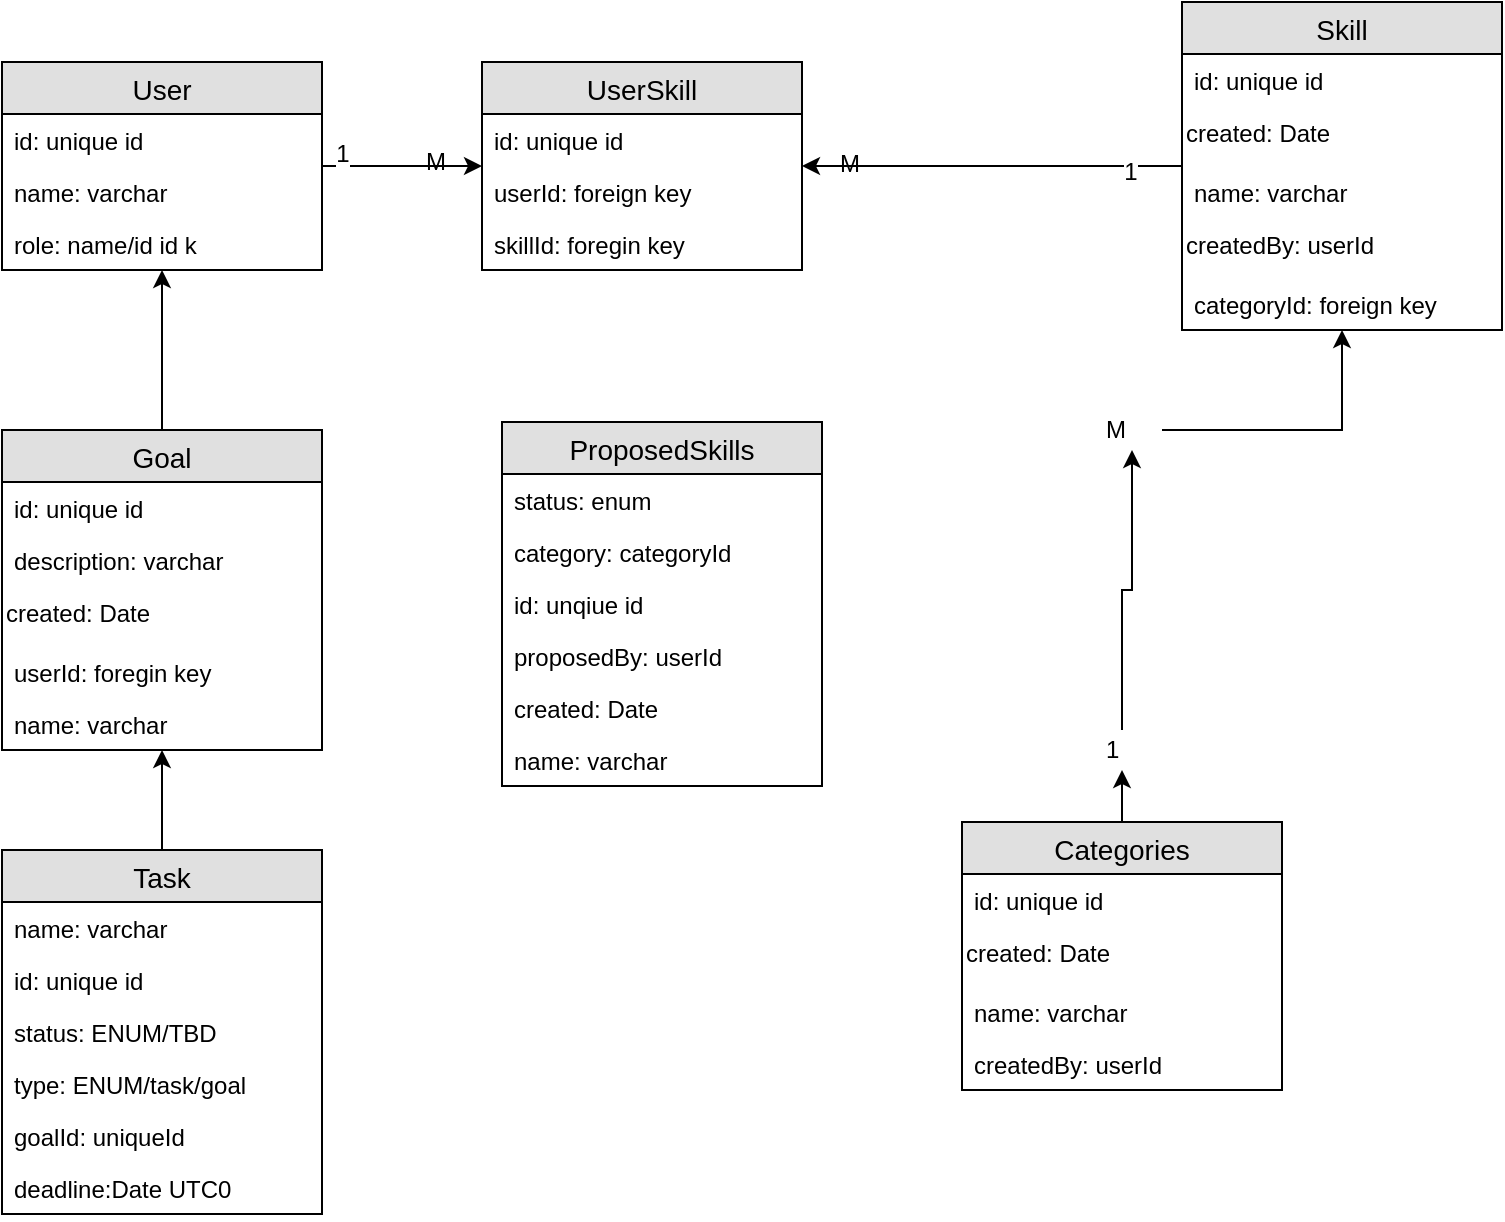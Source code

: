 <mxfile version="12.1.7" type="device" pages="1"><diagram id="V9-9itmAw83TLOOwSW0P" name="Page-1"><mxGraphModel dx="1648" dy="749" grid="1" gridSize="10" guides="1" tooltips="1" connect="1" arrows="1" fold="1" page="1" pageScale="1" pageWidth="850" pageHeight="1100" math="0" shadow="0"><root><mxCell id="0"/><mxCell id="1" parent="0"/><mxCell id="iI9QYrT12iI4ht8tvNNz-14" value="" style="edgeStyle=orthogonalEdgeStyle;rounded=0;orthogonalLoop=1;jettySize=auto;html=1;" edge="1" parent="1" source="iI9QYrT12iI4ht8tvNNz-6" target="iI9QYrT12iI4ht8tvNNz-10"><mxGeometry relative="1" as="geometry"><Array as="points"><mxPoint x="240" y="82"/><mxPoint x="240" y="82"/></Array></mxGeometry></mxCell><mxCell id="iI9QYrT12iI4ht8tvNNz-27" value="1" style="text;html=1;resizable=0;points=[];align=center;verticalAlign=middle;labelBackgroundColor=#ffffff;" vertex="1" connectable="0" parent="iI9QYrT12iI4ht8tvNNz-14"><mxGeometry x="-0.5" y="12" relative="1" as="geometry"><mxPoint x="-10" y="6" as="offset"/></mxGeometry></mxCell><mxCell id="iI9QYrT12iI4ht8tvNNz-41" value="" style="edgeStyle=orthogonalEdgeStyle;rounded=0;orthogonalLoop=1;jettySize=auto;html=1;startArrow=classic;startFill=1;endArrow=none;endFill=0;" edge="1" parent="1" source="iI9QYrT12iI4ht8tvNNz-6" target="iI9QYrT12iI4ht8tvNNz-37"><mxGeometry relative="1" as="geometry"/></mxCell><mxCell id="iI9QYrT12iI4ht8tvNNz-6" value="User" style="swimlane;fontStyle=0;childLayout=stackLayout;horizontal=1;startSize=26;fillColor=#e0e0e0;horizontalStack=0;resizeParent=1;resizeParentMax=0;resizeLast=0;collapsible=1;marginBottom=0;swimlaneFillColor=#ffffff;align=center;fontSize=14;" vertex="1" parent="1"><mxGeometry x="60" y="30" width="160" height="104" as="geometry"/></mxCell><mxCell id="iI9QYrT12iI4ht8tvNNz-7" value="id: unique id" style="text;strokeColor=none;fillColor=none;spacingLeft=4;spacingRight=4;overflow=hidden;rotatable=0;points=[[0,0.5],[1,0.5]];portConstraint=eastwest;fontSize=12;" vertex="1" parent="iI9QYrT12iI4ht8tvNNz-6"><mxGeometry y="26" width="160" height="26" as="geometry"/></mxCell><mxCell id="iI9QYrT12iI4ht8tvNNz-8" value="name: varchar" style="text;strokeColor=none;fillColor=none;spacingLeft=4;spacingRight=4;overflow=hidden;rotatable=0;points=[[0,0.5],[1,0.5]];portConstraint=eastwest;fontSize=12;" vertex="1" parent="iI9QYrT12iI4ht8tvNNz-6"><mxGeometry y="52" width="160" height="26" as="geometry"/></mxCell><mxCell id="iI9QYrT12iI4ht8tvNNz-9" value="role: name/id id k" style="text;strokeColor=none;fillColor=none;spacingLeft=4;spacingRight=4;overflow=hidden;rotatable=0;points=[[0,0.5],[1,0.5]];portConstraint=eastwest;fontSize=12;" vertex="1" parent="iI9QYrT12iI4ht8tvNNz-6"><mxGeometry y="78" width="160" height="26" as="geometry"/></mxCell><mxCell id="iI9QYrT12iI4ht8tvNNz-48" value="" style="edgeStyle=orthogonalEdgeStyle;rounded=0;orthogonalLoop=1;jettySize=auto;html=1;startArrow=classic;startFill=1;endArrow=none;endFill=0;" edge="1" parent="1" source="iI9QYrT12iI4ht8tvNNz-37" target="iI9QYrT12iI4ht8tvNNz-43"><mxGeometry relative="1" as="geometry"/></mxCell><mxCell id="iI9QYrT12iI4ht8tvNNz-37" value="Goal" style="swimlane;fontStyle=0;childLayout=stackLayout;horizontal=1;startSize=26;fillColor=#e0e0e0;horizontalStack=0;resizeParent=1;resizeParentMax=0;resizeLast=0;collapsible=1;marginBottom=0;swimlaneFillColor=#ffffff;align=center;fontSize=14;" vertex="1" parent="1"><mxGeometry x="60" y="214" width="160" height="160" as="geometry"/></mxCell><mxCell id="iI9QYrT12iI4ht8tvNNz-38" value="id: unique id" style="text;strokeColor=none;fillColor=none;spacingLeft=4;spacingRight=4;overflow=hidden;rotatable=0;points=[[0,0.5],[1,0.5]];portConstraint=eastwest;fontSize=12;" vertex="1" parent="iI9QYrT12iI4ht8tvNNz-37"><mxGeometry y="26" width="160" height="26" as="geometry"/></mxCell><mxCell id="iI9QYrT12iI4ht8tvNNz-40" value="description: varchar" style="text;strokeColor=none;fillColor=none;spacingLeft=4;spacingRight=4;overflow=hidden;rotatable=0;points=[[0,0.5],[1,0.5]];portConstraint=eastwest;fontSize=12;" vertex="1" parent="iI9QYrT12iI4ht8tvNNz-37"><mxGeometry y="52" width="160" height="26" as="geometry"/></mxCell><mxCell id="iI9QYrT12iI4ht8tvNNz-56" value="created: Date" style="text;html=1;" vertex="1" parent="iI9QYrT12iI4ht8tvNNz-37"><mxGeometry y="78" width="160" height="30" as="geometry"/></mxCell><mxCell id="iI9QYrT12iI4ht8tvNNz-42" value="userId: foregin key" style="text;strokeColor=none;fillColor=none;spacingLeft=4;spacingRight=4;overflow=hidden;rotatable=0;points=[[0,0.5],[1,0.5]];portConstraint=eastwest;fontSize=12;" vertex="1" parent="iI9QYrT12iI4ht8tvNNz-37"><mxGeometry y="108" width="160" height="26" as="geometry"/></mxCell><mxCell id="iI9QYrT12iI4ht8tvNNz-39" value="name: varchar" style="text;strokeColor=none;fillColor=none;spacingLeft=4;spacingRight=4;overflow=hidden;rotatable=0;points=[[0,0.5],[1,0.5]];portConstraint=eastwest;fontSize=12;" vertex="1" parent="iI9QYrT12iI4ht8tvNNz-37"><mxGeometry y="134" width="160" height="26" as="geometry"/></mxCell><mxCell id="iI9QYrT12iI4ht8tvNNz-43" value="Task" style="swimlane;fontStyle=0;childLayout=stackLayout;horizontal=1;startSize=26;fillColor=#e0e0e0;horizontalStack=0;resizeParent=1;resizeParentMax=0;resizeLast=0;collapsible=1;marginBottom=0;swimlaneFillColor=#ffffff;align=center;fontSize=14;" vertex="1" parent="1"><mxGeometry x="60" y="424" width="160" height="182" as="geometry"/></mxCell><mxCell id="iI9QYrT12iI4ht8tvNNz-49" value="name: varchar" style="text;strokeColor=none;fillColor=none;spacingLeft=4;spacingRight=4;overflow=hidden;rotatable=0;points=[[0,0.5],[1,0.5]];portConstraint=eastwest;fontSize=12;" vertex="1" parent="iI9QYrT12iI4ht8tvNNz-43"><mxGeometry y="26" width="160" height="26" as="geometry"/></mxCell><mxCell id="iI9QYrT12iI4ht8tvNNz-44" value="id: unique id" style="text;strokeColor=none;fillColor=none;spacingLeft=4;spacingRight=4;overflow=hidden;rotatable=0;points=[[0,0.5],[1,0.5]];portConstraint=eastwest;fontSize=12;" vertex="1" parent="iI9QYrT12iI4ht8tvNNz-43"><mxGeometry y="52" width="160" height="26" as="geometry"/></mxCell><mxCell id="iI9QYrT12iI4ht8tvNNz-50" value="status: ENUM/TBD" style="text;strokeColor=none;fillColor=none;spacingLeft=4;spacingRight=4;overflow=hidden;rotatable=0;points=[[0,0.5],[1,0.5]];portConstraint=eastwest;fontSize=12;" vertex="1" parent="iI9QYrT12iI4ht8tvNNz-43"><mxGeometry y="78" width="160" height="26" as="geometry"/></mxCell><mxCell id="iI9QYrT12iI4ht8tvNNz-45" value="type: ENUM/task/goal" style="text;strokeColor=none;fillColor=none;spacingLeft=4;spacingRight=4;overflow=hidden;rotatable=0;points=[[0,0.5],[1,0.5]];portConstraint=eastwest;fontSize=12;" vertex="1" parent="iI9QYrT12iI4ht8tvNNz-43"><mxGeometry y="104" width="160" height="26" as="geometry"/></mxCell><mxCell id="iI9QYrT12iI4ht8tvNNz-46" value="goalId: uniqueId" style="text;strokeColor=none;fillColor=none;spacingLeft=4;spacingRight=4;overflow=hidden;rotatable=0;points=[[0,0.5],[1,0.5]];portConstraint=eastwest;fontSize=12;" vertex="1" parent="iI9QYrT12iI4ht8tvNNz-43"><mxGeometry y="130" width="160" height="26" as="geometry"/></mxCell><mxCell id="iI9QYrT12iI4ht8tvNNz-47" value="deadline:Date UTC0" style="text;strokeColor=none;fillColor=none;spacingLeft=4;spacingRight=4;overflow=hidden;rotatable=0;points=[[0,0.5],[1,0.5]];portConstraint=eastwest;fontSize=12;" vertex="1" parent="iI9QYrT12iI4ht8tvNNz-43"><mxGeometry y="156" width="160" height="26" as="geometry"/></mxCell><mxCell id="iI9QYrT12iI4ht8tvNNz-25" value="" style="edgeStyle=orthogonalEdgeStyle;rounded=0;orthogonalLoop=1;jettySize=auto;html=1;endArrow=none;endFill=0;startArrow=classic;startFill=1;" edge="1" parent="1" source="iI9QYrT12iI4ht8tvNNz-10" target="iI9QYrT12iI4ht8tvNNz-21"><mxGeometry relative="1" as="geometry"/></mxCell><mxCell id="iI9QYrT12iI4ht8tvNNz-29" value="1" style="text;html=1;resizable=0;points=[];align=center;verticalAlign=middle;labelBackgroundColor=#ffffff;" vertex="1" connectable="0" parent="iI9QYrT12iI4ht8tvNNz-25"><mxGeometry x="0.725" y="-3" relative="1" as="geometry"><mxPoint as="offset"/></mxGeometry></mxCell><mxCell id="iI9QYrT12iI4ht8tvNNz-10" value="UserSkill" style="swimlane;fontStyle=0;childLayout=stackLayout;horizontal=1;startSize=26;fillColor=#e0e0e0;horizontalStack=0;resizeParent=1;resizeParentMax=0;resizeLast=0;collapsible=1;marginBottom=0;swimlaneFillColor=#ffffff;align=center;fontSize=14;" vertex="1" parent="1"><mxGeometry x="300" y="30" width="160" height="104" as="geometry"/></mxCell><mxCell id="iI9QYrT12iI4ht8tvNNz-11" value="id: unique id" style="text;strokeColor=none;fillColor=none;spacingLeft=4;spacingRight=4;overflow=hidden;rotatable=0;points=[[0,0.5],[1,0.5]];portConstraint=eastwest;fontSize=12;" vertex="1" parent="iI9QYrT12iI4ht8tvNNz-10"><mxGeometry y="26" width="160" height="26" as="geometry"/></mxCell><mxCell id="iI9QYrT12iI4ht8tvNNz-12" value="userId: foreign key" style="text;strokeColor=none;fillColor=none;spacingLeft=4;spacingRight=4;overflow=hidden;rotatable=0;points=[[0,0.5],[1,0.5]];portConstraint=eastwest;fontSize=12;" vertex="1" parent="iI9QYrT12iI4ht8tvNNz-10"><mxGeometry y="52" width="160" height="26" as="geometry"/></mxCell><mxCell id="iI9QYrT12iI4ht8tvNNz-13" value="skillId: foregin key" style="text;strokeColor=none;fillColor=none;spacingLeft=4;spacingRight=4;overflow=hidden;rotatable=0;points=[[0,0.5],[1,0.5]];portConstraint=eastwest;fontSize=12;" vertex="1" parent="iI9QYrT12iI4ht8tvNNz-10"><mxGeometry y="78" width="160" height="26" as="geometry"/></mxCell><mxCell id="iI9QYrT12iI4ht8tvNNz-34" value="" style="edgeStyle=orthogonalEdgeStyle;rounded=0;orthogonalLoop=1;jettySize=auto;html=1;startArrow=classic;startFill=1;endArrow=none;endFill=0;" edge="1" parent="1" source="iI9QYrT12iI4ht8tvNNz-36" target="iI9QYrT12iI4ht8tvNNz-30"><mxGeometry relative="1" as="geometry"/></mxCell><mxCell id="iI9QYrT12iI4ht8tvNNz-21" value="Skill" style="swimlane;fontStyle=0;childLayout=stackLayout;horizontal=1;startSize=26;fillColor=#e0e0e0;horizontalStack=0;resizeParent=1;resizeParentMax=0;resizeLast=0;collapsible=1;marginBottom=0;swimlaneFillColor=#ffffff;align=center;fontSize=14;" vertex="1" parent="1"><mxGeometry x="650" width="160" height="164" as="geometry"/></mxCell><mxCell id="iI9QYrT12iI4ht8tvNNz-22" value="id: unique id" style="text;strokeColor=none;fillColor=none;spacingLeft=4;spacingRight=4;overflow=hidden;rotatable=0;points=[[0,0.5],[1,0.5]];portConstraint=eastwest;fontSize=12;" vertex="1" parent="iI9QYrT12iI4ht8tvNNz-21"><mxGeometry y="26" width="160" height="26" as="geometry"/></mxCell><mxCell id="iI9QYrT12iI4ht8tvNNz-55" value="created: Date" style="text;html=1;" vertex="1" parent="iI9QYrT12iI4ht8tvNNz-21"><mxGeometry y="52" width="160" height="30" as="geometry"/></mxCell><mxCell id="iI9QYrT12iI4ht8tvNNz-23" value="name: varchar" style="text;strokeColor=none;fillColor=none;spacingLeft=4;spacingRight=4;overflow=hidden;rotatable=0;points=[[0,0.5],[1,0.5]];portConstraint=eastwest;fontSize=12;" vertex="1" parent="iI9QYrT12iI4ht8tvNNz-21"><mxGeometry y="82" width="160" height="26" as="geometry"/></mxCell><mxCell id="iI9QYrT12iI4ht8tvNNz-52" value="createdBy: userId" style="text;html=1;" vertex="1" parent="iI9QYrT12iI4ht8tvNNz-21"><mxGeometry y="108" width="160" height="30" as="geometry"/></mxCell><mxCell id="iI9QYrT12iI4ht8tvNNz-24" value="categoryId: foreign key" style="text;strokeColor=none;fillColor=none;spacingLeft=4;spacingRight=4;overflow=hidden;rotatable=0;points=[[0,0.5],[1,0.5]];portConstraint=eastwest;fontSize=12;" vertex="1" parent="iI9QYrT12iI4ht8tvNNz-21"><mxGeometry y="138" width="160" height="26" as="geometry"/></mxCell><mxCell id="iI9QYrT12iI4ht8tvNNz-30" value="Categories" style="swimlane;fontStyle=0;childLayout=stackLayout;horizontal=1;startSize=26;fillColor=#e0e0e0;horizontalStack=0;resizeParent=1;resizeParentMax=0;resizeLast=0;collapsible=1;marginBottom=0;swimlaneFillColor=#ffffff;align=center;fontSize=14;" vertex="1" parent="1"><mxGeometry x="540" y="410" width="160" height="134" as="geometry"/></mxCell><mxCell id="iI9QYrT12iI4ht8tvNNz-31" value="id: unique id" style="text;strokeColor=none;fillColor=none;spacingLeft=4;spacingRight=4;overflow=hidden;rotatable=0;points=[[0,0.5],[1,0.5]];portConstraint=eastwest;fontSize=12;" vertex="1" parent="iI9QYrT12iI4ht8tvNNz-30"><mxGeometry y="26" width="160" height="26" as="geometry"/></mxCell><mxCell id="iI9QYrT12iI4ht8tvNNz-54" value="created: Date" style="text;html=1;" vertex="1" parent="iI9QYrT12iI4ht8tvNNz-30"><mxGeometry y="52" width="160" height="30" as="geometry"/></mxCell><mxCell id="iI9QYrT12iI4ht8tvNNz-51" value="name: varchar" style="text;strokeColor=none;fillColor=none;spacingLeft=4;spacingRight=4;overflow=hidden;rotatable=0;points=[[0,0.5],[1,0.5]];portConstraint=eastwest;fontSize=12;" vertex="1" parent="iI9QYrT12iI4ht8tvNNz-30"><mxGeometry y="82" width="160" height="26" as="geometry"/></mxCell><mxCell id="iI9QYrT12iI4ht8tvNNz-32" value="createdBy: userId" style="text;strokeColor=none;fillColor=none;spacingLeft=4;spacingRight=4;overflow=hidden;rotatable=0;points=[[0,0.5],[1,0.5]];portConstraint=eastwest;fontSize=12;" vertex="1" parent="iI9QYrT12iI4ht8tvNNz-30"><mxGeometry y="108" width="160" height="26" as="geometry"/></mxCell><mxCell id="iI9QYrT12iI4ht8tvNNz-26" value="M" style="text;html=1;resizable=0;points=[];autosize=1;align=left;verticalAlign=top;spacingTop=-4;" vertex="1" parent="1"><mxGeometry x="270" y="70" width="30" height="20" as="geometry"/></mxCell><mxCell id="iI9QYrT12iI4ht8tvNNz-28" value="M" style="text;html=1;resizable=0;points=[];autosize=1;align=left;verticalAlign=top;spacingTop=-4;" vertex="1" parent="1"><mxGeometry x="477" y="71" width="30" height="20" as="geometry"/></mxCell><mxCell id="iI9QYrT12iI4ht8tvNNz-36" value="1" style="text;html=1;resizable=0;points=[];autosize=1;align=left;verticalAlign=top;spacingTop=-4;" vertex="1" parent="1"><mxGeometry x="610" y="364" width="20" height="20" as="geometry"/></mxCell><mxCell id="iI9QYrT12iI4ht8tvNNz-58" value="" style="edgeStyle=orthogonalEdgeStyle;rounded=0;orthogonalLoop=1;jettySize=auto;html=1;startArrow=classic;startFill=1;endArrow=none;endFill=0;" edge="1" parent="1" source="iI9QYrT12iI4ht8tvNNz-35" target="iI9QYrT12iI4ht8tvNNz-36"><mxGeometry relative="1" as="geometry"><mxPoint x="730" y="164" as="sourcePoint"/><mxPoint x="620" y="410" as="targetPoint"/></mxGeometry></mxCell><mxCell id="iI9QYrT12iI4ht8tvNNz-35" value="M" style="text;html=1;resizable=0;points=[];autosize=1;align=left;verticalAlign=top;spacingTop=-4;" vertex="1" parent="1"><mxGeometry x="610" y="204" width="30" height="20" as="geometry"/></mxCell><mxCell id="iI9QYrT12iI4ht8tvNNz-59" value="" style="edgeStyle=orthogonalEdgeStyle;rounded=0;orthogonalLoop=1;jettySize=auto;html=1;startArrow=classic;startFill=1;endArrow=none;endFill=0;" edge="1" parent="1" source="iI9QYrT12iI4ht8tvNNz-21" target="iI9QYrT12iI4ht8tvNNz-35"><mxGeometry relative="1" as="geometry"><mxPoint x="650" y="82" as="sourcePoint"/><mxPoint x="620" y="364" as="targetPoint"/><Array as="points"><mxPoint x="730" y="214"/></Array></mxGeometry></mxCell><mxCell id="iI9QYrT12iI4ht8tvNNz-60" value="ProposedSkills" style="swimlane;fontStyle=0;childLayout=stackLayout;horizontal=1;startSize=26;fillColor=#e0e0e0;horizontalStack=0;resizeParent=1;resizeParentMax=0;resizeLast=0;collapsible=1;marginBottom=0;swimlaneFillColor=#ffffff;align=center;fontSize=14;" vertex="1" parent="1"><mxGeometry x="310" y="210" width="160" height="182" as="geometry"/></mxCell><mxCell id="iI9QYrT12iI4ht8tvNNz-66" value="status: enum" style="text;strokeColor=none;fillColor=none;spacingLeft=4;spacingRight=4;overflow=hidden;rotatable=0;points=[[0,0.5],[1,0.5]];portConstraint=eastwest;fontSize=12;" vertex="1" parent="iI9QYrT12iI4ht8tvNNz-60"><mxGeometry y="26" width="160" height="26" as="geometry"/></mxCell><mxCell id="iI9QYrT12iI4ht8tvNNz-65" value="category: categoryId" style="text;strokeColor=none;fillColor=none;spacingLeft=4;spacingRight=4;overflow=hidden;rotatable=0;points=[[0,0.5],[1,0.5]];portConstraint=eastwest;fontSize=12;" vertex="1" parent="iI9QYrT12iI4ht8tvNNz-60"><mxGeometry y="52" width="160" height="26" as="geometry"/></mxCell><mxCell id="iI9QYrT12iI4ht8tvNNz-61" value="id: unqiue id" style="text;strokeColor=none;fillColor=none;spacingLeft=4;spacingRight=4;overflow=hidden;rotatable=0;points=[[0,0.5],[1,0.5]];portConstraint=eastwest;fontSize=12;" vertex="1" parent="iI9QYrT12iI4ht8tvNNz-60"><mxGeometry y="78" width="160" height="26" as="geometry"/></mxCell><mxCell id="iI9QYrT12iI4ht8tvNNz-64" value="proposedBy: userId" style="text;strokeColor=none;fillColor=none;spacingLeft=4;spacingRight=4;overflow=hidden;rotatable=0;points=[[0,0.5],[1,0.5]];portConstraint=eastwest;fontSize=12;" vertex="1" parent="iI9QYrT12iI4ht8tvNNz-60"><mxGeometry y="104" width="160" height="26" as="geometry"/></mxCell><mxCell id="iI9QYrT12iI4ht8tvNNz-62" value="created: Date" style="text;strokeColor=none;fillColor=none;spacingLeft=4;spacingRight=4;overflow=hidden;rotatable=0;points=[[0,0.5],[1,0.5]];portConstraint=eastwest;fontSize=12;" vertex="1" parent="iI9QYrT12iI4ht8tvNNz-60"><mxGeometry y="130" width="160" height="26" as="geometry"/></mxCell><mxCell id="iI9QYrT12iI4ht8tvNNz-63" value="name: varchar" style="text;strokeColor=none;fillColor=none;spacingLeft=4;spacingRight=4;overflow=hidden;rotatable=0;points=[[0,0.5],[1,0.5]];portConstraint=eastwest;fontSize=12;" vertex="1" parent="iI9QYrT12iI4ht8tvNNz-60"><mxGeometry y="156" width="160" height="26" as="geometry"/></mxCell></root></mxGraphModel></diagram></mxfile>